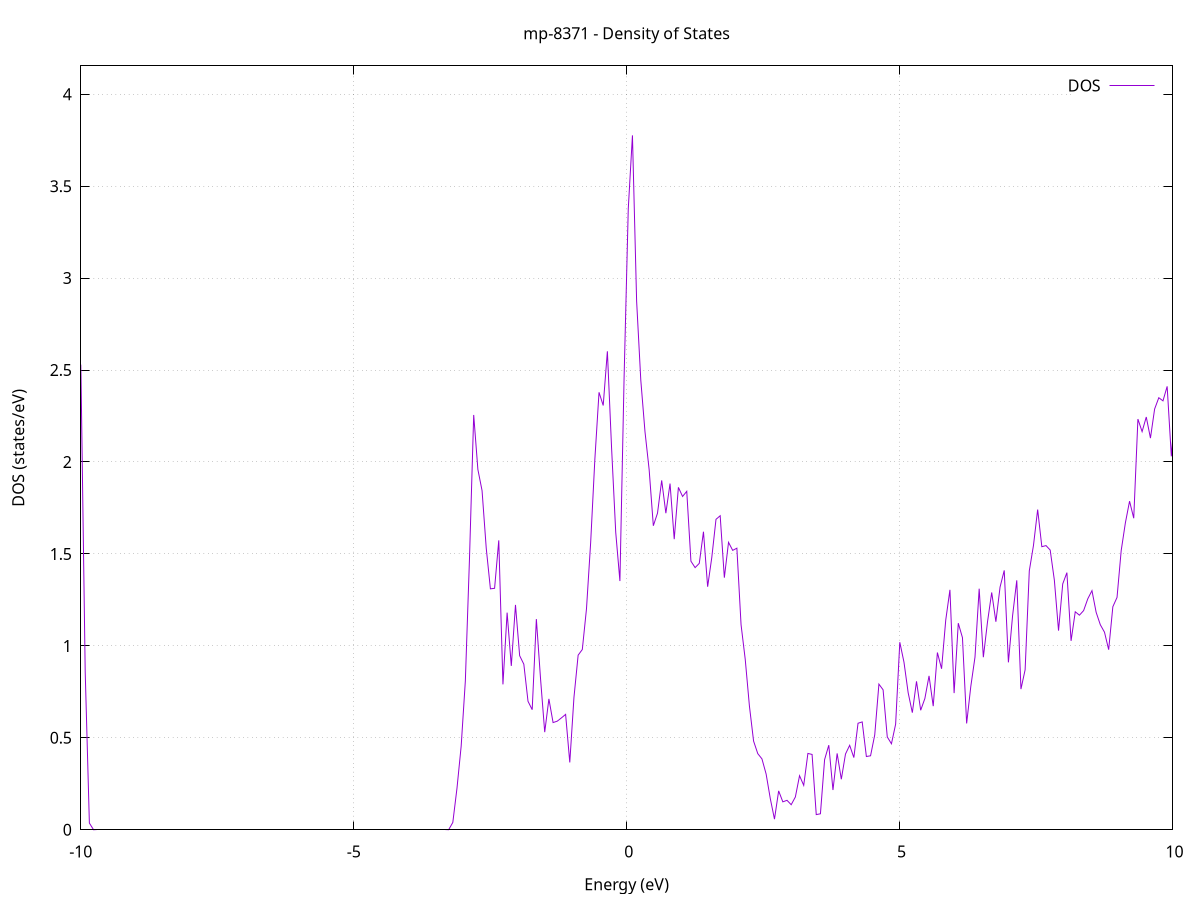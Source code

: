 set title 'mp-8371 - Density of States'
set xlabel 'Energy (eV)'
set ylabel 'DOS (states/eV)'
set grid
set xrange [-10:10]
set yrange [0:4.154]
set xzeroaxis lt -1
set terminal png size 800,600
set output 'mp-8371_dos_gnuplot.png'
plot '-' using 1:2 with lines title 'DOS'
-28.975300 0.000000
-28.898800 0.000000
-28.822200 0.000000
-28.745700 0.000000
-28.669200 0.000000
-28.592600 0.000000
-28.516100 0.000000
-28.439600 0.000000
-28.363100 0.000000
-28.286500 0.000000
-28.210000 0.000000
-28.133500 0.000000
-28.056900 0.000000
-27.980400 0.000000
-27.903900 0.000000
-27.827300 0.000000
-27.750800 0.000000
-27.674300 0.000000
-27.597700 0.000000
-27.521200 0.000000
-27.444700 0.000000
-27.368200 0.000000
-27.291600 0.000000
-27.215100 0.000000
-27.138600 0.000000
-27.062000 0.000000
-26.985500 0.000000
-26.909000 0.000000
-26.832400 0.000000
-26.755900 0.000000
-26.679400 0.000000
-26.602900 0.000000
-26.526300 0.000000
-26.449800 0.000000
-26.373300 0.000000
-26.296700 0.000000
-26.220200 0.000000
-26.143700 0.000000
-26.067100 0.000000
-25.990600 0.000000
-25.914100 0.000000
-25.837600 0.000000
-25.761000 0.000000
-25.684500 0.000000
-25.608000 0.000000
-25.531400 0.000000
-25.454900 0.000000
-25.378400 0.000000
-25.301800 0.000000
-25.225300 0.000000
-25.148800 0.000000
-25.072200 0.000000
-24.995700 0.000000
-24.919200 0.000000
-24.842700 0.000000
-24.766100 0.000000
-24.689600 0.000000
-24.613100 0.000000
-24.536500 0.000000
-24.460000 0.000000
-24.383500 0.000000
-24.306900 0.000000
-24.230400 0.000000
-24.153900 0.000000
-24.077400 0.000000
-24.000800 0.000000
-23.924300 0.000000
-23.847800 0.000000
-23.771200 0.000000
-23.694700 0.000000
-23.618200 0.000000
-23.541600 0.000000
-23.465100 0.000000
-23.388600 0.000000
-23.312000 0.000000
-23.235500 0.000000
-23.159000 0.000000
-23.082500 0.000000
-23.005900 0.000000
-22.929400 0.000000
-22.852900 0.000000
-22.776300 0.000000
-22.699800 0.000000
-22.623300 0.000000
-22.546700 0.000000
-22.470200 0.000000
-22.393700 0.000000
-22.317200 0.000000
-22.240600 0.000000
-22.164100 0.000000
-22.087600 0.026300
-22.011000 1.959200
-21.934500 10.076700
-21.858000 11.459600
-21.781400 11.065500
-21.704900 12.904100
-21.628400 5.689000
-21.551800 5.827600
-21.475300 14.237600
-21.398800 5.014600
-21.322300 0.139900
-21.245700 0.000200
-21.169200 0.000000
-21.092700 0.000000
-21.016100 0.000000
-20.939600 0.000000
-20.863100 0.000000
-20.786500 0.000000
-20.710000 0.000000
-20.633500 0.000000
-20.557000 0.000000
-20.480400 0.000000
-20.403900 0.000000
-20.327400 0.000000
-20.250800 0.000000
-20.174300 0.000000
-20.097800 0.000000
-20.021200 0.000000
-19.944700 0.000000
-19.868200 0.000000
-19.791700 0.000000
-19.715100 0.000000
-19.638600 0.000000
-19.562100 0.000000
-19.485500 0.000000
-19.409000 0.000000
-19.332500 0.000000
-19.255900 0.000000
-19.179400 0.000000
-19.102900 0.000000
-19.026300 0.000000
-18.949800 0.000000
-18.873300 0.000000
-18.796800 0.000000
-18.720200 0.000000
-18.643700 0.000000
-18.567200 0.000000
-18.490600 0.000000
-18.414100 0.000000
-18.337600 0.000000
-18.261000 0.000000
-18.184500 0.000000
-18.108000 0.000000
-18.031500 0.000000
-17.954900 0.000000
-17.878400 0.000000
-17.801900 0.000000
-17.725300 0.000000
-17.648800 0.000000
-17.572300 0.000000
-17.495700 0.000000
-17.419200 0.000000
-17.342700 0.000000
-17.266100 0.000000
-17.189600 0.000000
-17.113100 0.000000
-17.036600 0.000000
-16.960000 0.000000
-16.883500 0.000000
-16.807000 0.000000
-16.730400 0.000000
-16.653900 0.000000
-16.577400 0.000000
-16.500800 0.000000
-16.424300 0.000000
-16.347800 0.000000
-16.271300 0.000000
-16.194700 0.000000
-16.118200 0.000000
-16.041700 0.000000
-15.965100 0.000000
-15.888600 0.000000
-15.812100 0.000000
-15.735500 0.000000
-15.659000 0.000000
-15.582500 0.000000
-15.505900 0.000000
-15.429400 0.000000
-15.352900 0.000000
-15.276400 0.000000
-15.199800 0.000000
-15.123300 0.000000
-15.046800 0.000000
-14.970200 0.000000
-14.893700 0.000000
-14.817200 0.000000
-14.740600 0.000000
-14.664100 0.000000
-14.587600 0.000000
-14.511100 0.000000
-14.434500 0.000000
-14.358000 0.000000
-14.281500 0.000000
-14.204900 0.000000
-14.128400 0.000000
-14.051900 0.000000
-13.975300 0.000000
-13.898800 0.000000
-13.822300 0.000000
-13.745800 0.000000
-13.669200 0.000000
-13.592700 0.000000
-13.516200 0.000000
-13.439600 0.000000
-13.363100 0.000000
-13.286600 0.000000
-13.210000 0.000000
-13.133500 0.000000
-13.057000 0.000000
-12.980400 0.000000
-12.903900 0.000000
-12.827400 0.000000
-12.750900 0.000000
-12.674300 0.000000
-12.597800 0.000000
-12.521300 0.000000
-12.444700 0.000000
-12.368200 0.000000
-12.291700 0.000000
-12.215100 0.000000
-12.138600 0.000000
-12.062100 0.000000
-11.985600 0.000000
-11.909000 0.000000
-11.832500 0.000000
-11.756000 0.000000
-11.679400 0.000000
-11.602900 0.000000
-11.526400 0.000000
-11.449800 0.000000
-11.373300 0.000000
-11.296800 0.000000
-11.220200 0.000000
-11.143700 0.000100
-11.067200 0.012500
-10.990700 0.107700
-10.914100 0.194000
-10.837600 0.336000
-10.761100 0.367500
-10.684500 0.526700
-10.608000 0.709800
-10.531500 0.802600
-10.454900 1.306100
-10.378400 1.915200
-10.301900 3.620100
-10.225400 4.612500
-10.148800 4.659100
-10.072300 3.600000
-9.995800 2.467100
-9.919200 0.859800
-9.842700 0.036400
-9.766200 0.000100
-9.689600 0.000000
-9.613100 0.000000
-9.536600 0.000000
-9.460000 0.000000
-9.383500 0.000000
-9.307000 0.000000
-9.230500 0.000000
-9.153900 0.000000
-9.077400 0.000000
-9.000900 0.000000
-8.924300 0.000000
-8.847800 0.000000
-8.771300 0.000000
-8.694700 0.000000
-8.618200 0.000000
-8.541700 0.000000
-8.465200 0.000000
-8.388600 0.000000
-8.312100 0.000000
-8.235600 0.000000
-8.159000 0.000000
-8.082500 0.000000
-8.006000 0.000000
-7.929400 0.000000
-7.852900 0.000000
-7.776400 0.000000
-7.699900 0.000000
-7.623300 0.000000
-7.546800 0.000000
-7.470300 0.000000
-7.393700 0.000000
-7.317200 0.000000
-7.240700 0.000000
-7.164100 0.000000
-7.087600 0.000000
-7.011100 0.000000
-6.934500 0.000000
-6.858000 0.000000
-6.781500 0.000000
-6.705000 0.000000
-6.628400 0.000000
-6.551900 0.000000
-6.475400 0.000000
-6.398800 0.000000
-6.322300 0.000000
-6.245800 0.000000
-6.169200 0.000000
-6.092700 0.000000
-6.016200 0.000000
-5.939700 0.000000
-5.863100 0.000000
-5.786600 0.000000
-5.710100 0.000000
-5.633500 0.000000
-5.557000 0.000000
-5.480500 0.000000
-5.403900 0.000000
-5.327400 0.000000
-5.250900 0.000000
-5.174300 0.000000
-5.097800 0.000000
-5.021300 0.000000
-4.944800 0.000000
-4.868200 0.000000
-4.791700 0.000000
-4.715200 0.000000
-4.638600 0.000000
-4.562100 0.000000
-4.485600 0.000000
-4.409000 0.000000
-4.332500 0.000000
-4.256000 0.000000
-4.179500 0.000000
-4.102900 0.000000
-4.026400 0.000000
-3.949900 0.000000
-3.873300 0.000000
-3.796800 0.000000
-3.720300 0.000000
-3.643700 0.000000
-3.567200 0.000000
-3.490700 0.000000
-3.414200 0.000000
-3.337600 0.000000
-3.261100 0.000300
-3.184600 0.039800
-3.108000 0.226300
-3.031500 0.454500
-2.955000 0.809100
-2.878400 1.481200
-2.801900 2.255700
-2.725400 1.959200
-2.648800 1.844400
-2.572300 1.531300
-2.495800 1.310200
-2.419300 1.313100
-2.342700 1.573900
-2.266200 0.790700
-2.189700 1.180900
-2.113100 0.891100
-2.036600 1.222700
-1.960100 0.946700
-1.883500 0.900300
-1.807000 0.698800
-1.730500 0.653000
-1.654000 1.145700
-1.577400 0.821400
-1.500900 0.530800
-1.424400 0.711700
-1.347800 0.583000
-1.271300 0.590600
-1.194800 0.608500
-1.118200 0.627500
-1.041700 0.366100
-0.965200 0.719600
-0.888600 0.949500
-0.812100 0.980400
-0.735600 1.201900
-0.659100 1.562400
-0.582500 2.013500
-0.506000 2.378900
-0.429500 2.307200
-0.352900 2.602000
-0.276400 2.078800
-0.199900 1.617100
-0.123300 1.352500
-0.046800 2.459400
0.029700 3.376700
0.106200 3.776200
0.182800 2.874600
0.259300 2.444700
0.335800 2.165600
0.412400 1.957600
0.488900 1.653200
0.565400 1.721700
0.642000 1.900000
0.718500 1.721600
0.795000 1.882700
0.871600 1.580500
0.948100 1.862000
1.024600 1.812500
1.101100 1.840500
1.177700 1.460500
1.254200 1.425600
1.330700 1.448900
1.407300 1.620800
1.483800 1.321700
1.560300 1.481800
1.636900 1.688200
1.713400 1.707700
1.789900 1.371000
1.866400 1.563000
1.943000 1.519400
2.019500 1.531300
2.096000 1.115100
2.172600 0.926600
2.249100 0.673200
2.325600 0.482200
2.402200 0.414100
2.478700 0.385600
2.555200 0.303100
2.631700 0.169400
2.708300 0.057800
2.784800 0.211500
2.861300 0.151900
2.937900 0.160200
3.014400 0.136300
3.090900 0.178300
3.167500 0.294000
3.244000 0.241500
3.320500 0.415100
3.397100 0.409700
3.473600 0.082500
3.550100 0.087000
3.626600 0.381700
3.703200 0.460100
3.779700 0.216100
3.856200 0.415300
3.932800 0.274700
4.009300 0.411900
4.085800 0.459200
4.162400 0.392600
4.238900 0.579300
4.315400 0.586500
4.391900 0.398400
4.468500 0.402400
4.545000 0.515700
4.621500 0.792000
4.698100 0.761100
4.774600 0.505000
4.851100 0.467600
4.927700 0.574000
5.004200 1.019900
5.080700 0.911200
5.157300 0.745300
5.233800 0.636900
5.310300 0.807200
5.386800 0.649900
5.463400 0.713700
5.539900 0.837000
5.616400 0.672200
5.693000 0.963800
5.769500 0.875600
5.846000 1.140700
5.922600 1.304800
5.999100 0.743300
6.075600 1.123400
6.152100 1.044800
6.228700 0.578200
6.305200 0.780300
6.381700 0.938900
6.458300 1.311000
6.534800 0.938300
6.611300 1.131000
6.687900 1.290400
6.764400 1.131300
6.840900 1.319800
6.917500 1.410500
6.994000 0.910300
7.070500 1.164400
7.147000 1.356400
7.223600 0.764900
7.300100 0.870000
7.376600 1.408000
7.453200 1.546500
7.529700 1.741300
7.606200 1.539400
7.682800 1.545300
7.759300 1.521200
7.835800 1.357300
7.912300 1.083100
7.988900 1.336900
8.065400 1.398300
8.141900 1.027300
8.218500 1.185300
8.295000 1.167000
8.371500 1.191800
8.448100 1.256100
8.524600 1.300400
8.601100 1.182600
8.677600 1.115000
8.754200 1.074400
8.830700 0.979400
8.907200 1.212900
8.983800 1.263500
9.060300 1.518500
9.136800 1.668900
9.213400 1.786900
9.289900 1.694200
9.366400 2.233300
9.443000 2.165100
9.519500 2.244600
9.596000 2.129900
9.672500 2.288200
9.749100 2.349500
9.825600 2.332400
9.902100 2.411200
9.978700 2.030900
10.055200 2.326500
10.131700 2.814100
10.208300 2.233200
10.284800 2.743600
10.361300 2.609900
10.437800 2.004300
10.514400 2.731600
10.590900 2.170900
10.667400 1.717200
10.744000 1.726400
10.820500 1.986100
10.897000 2.393500
10.973600 2.446600
11.050100 2.122700
11.126600 2.424500
11.203200 1.826100
11.279700 1.835400
11.356200 2.044900
11.432700 1.843800
11.509300 1.709200
11.585800 1.601600
11.662300 1.759500
11.738900 1.544400
11.815400 2.348000
11.891900 1.983400
11.968500 1.398000
12.045000 1.393000
12.121500 1.857900
12.198000 2.000900
12.274600 2.507100
12.351100 2.038800
12.427600 2.322900
12.504200 2.031900
12.580700 1.903800
12.657200 1.633400
12.733800 1.887900
12.810300 1.682300
12.886800 1.883900
12.963400 1.816400
13.039900 2.198800
13.116400 2.100700
13.192900 1.941800
13.269500 1.798700
13.346000 1.837400
13.422500 1.455700
13.499100 1.046400
13.575600 1.941300
13.652100 2.069100
13.728700 2.260600
13.805200 1.701400
13.881700 1.118200
13.958200 1.015800
14.034800 1.477200
14.111300 1.613400
14.187800 1.794200
14.264400 1.796500
14.340900 0.913200
14.417400 0.803700
14.494000 0.987600
14.570500 1.205900
14.647000 1.409500
14.723500 1.204900
14.800100 0.910900
14.876600 1.206200
14.953100 1.432700
15.029700 1.124700
15.106200 1.207100
15.182700 1.019500
15.259300 1.342400
15.335800 0.656300
15.412300 0.682400
15.488900 0.760900
15.565400 0.495300
15.641900 0.698700
15.718400 0.972500
15.795000 0.639700
15.871500 0.619500
15.948000 0.443300
16.024600 0.645700
16.101100 0.637100
16.177600 0.380600
16.254200 0.342300
16.330700 0.744100
16.407200 0.683400
16.483700 0.534900
16.560300 0.740200
16.636800 0.975200
16.713300 1.212300
16.789900 1.025800
16.866400 0.932100
16.942900 1.576900
17.019500 1.356500
17.096000 1.148500
17.172500 1.143400
17.249100 1.042100
17.325600 1.224100
17.402100 1.032700
17.478600 1.125900
17.555200 1.524100
17.631700 1.045100
17.708200 1.024500
17.784800 1.131800
17.861300 1.119600
17.937800 0.856000
18.014400 1.340800
18.090900 1.059100
18.167400 0.849600
18.243900 0.644600
18.320500 0.781000
18.397000 1.179100
18.473500 1.653600
18.550100 1.109200
18.626600 1.491300
18.703100 1.152800
18.779700 1.262000
18.856200 1.145600
18.932700 1.325100
19.009300 1.416100
19.085800 1.445400
19.162300 1.542600
19.238800 1.435600
19.315400 1.712500
19.391900 1.581100
19.468400 1.321600
19.545000 1.587700
19.621500 1.348100
19.698000 1.382600
19.774600 1.358700
19.851100 1.202100
19.927600 1.140700
20.004100 1.580200
20.080700 1.532100
20.157200 1.767200
20.233700 1.574700
20.310300 0.876900
20.386800 0.291400
20.463300 0.899900
20.539900 1.618100
20.616400 1.390200
20.692900 1.258400
20.769400 1.203300
20.846000 1.338900
20.922500 1.799800
20.999000 1.505500
21.075600 1.412200
21.152100 1.504700
21.228600 1.202500
21.305200 1.844500
21.381700 1.791900
21.458200 1.738600
21.534800 1.821300
21.611300 1.790300
21.687800 1.200300
21.764300 0.837400
21.840900 0.556900
21.917400 0.628700
21.993900 0.773800
22.070500 1.466400
22.147000 1.180400
22.223500 0.834600
22.300100 0.538400
22.376600 0.569100
22.453100 0.848500
22.529600 1.015200
22.606200 1.082300
22.682700 0.947000
22.759200 0.951000
22.835800 0.745200
22.912300 1.143800
22.988800 1.047000
23.065400 0.715300
23.141900 1.049600
23.218400 0.992400
23.295000 0.551700
23.371500 0.563700
23.448000 1.262000
23.524500 1.379700
23.601100 1.388100
23.677600 1.772500
23.754100 2.120600
23.830700 2.041500
23.907200 1.660400
23.983700 1.475300
24.060300 1.687300
24.136800 1.916500
24.213300 2.065000
24.289800 1.711400
24.366400 1.768200
24.442900 1.805100
24.519400 2.620700
24.596000 2.593900
24.672500 1.872100
24.749000 1.866600
24.825600 1.782100
24.902100 1.485800
24.978600 1.588900
25.055100 1.458100
25.131700 1.071100
25.208200 0.869700
25.284700 1.210900
25.361300 1.276100
25.437800 1.193000
25.514300 1.193000
25.590900 0.830600
25.667400 0.749700
25.743900 0.867600
25.820500 1.627100
25.897000 1.544900
25.973500 1.447400
26.050000 2.059600
26.126600 1.767500
26.203100 1.653700
26.279600 1.705500
26.356200 1.408500
26.432700 1.367800
26.509200 1.344600
26.585800 1.579600
26.662300 1.327000
26.738800 1.691700
26.815300 1.477900
26.891900 1.206900
26.968400 1.093500
27.044900 1.541200
27.121500 2.003400
27.198000 1.909500
27.274500 1.610300
27.351100 1.505000
27.427600 1.465800
27.504100 1.693000
27.580700 1.563900
27.657200 1.614700
27.733700 1.846300
27.810200 1.370200
27.886800 1.741000
27.963300 2.174700
28.039800 2.320400
28.116400 1.563500
28.192900 1.348400
28.269400 1.834300
28.346000 1.891800
28.422500 1.912200
28.499000 2.275200
28.575500 1.521400
28.652100 2.177800
28.728600 2.059200
28.805100 2.597300
28.881700 1.970900
28.958200 1.450000
29.034700 2.146900
29.111300 1.951000
29.187800 1.708600
29.264300 2.284400
29.340900 2.584300
29.417400 1.960600
29.493900 2.007900
29.570400 1.871000
29.647000 1.664100
29.723500 1.348600
29.800000 1.206200
29.876600 1.597700
29.953100 1.231300
30.029600 1.674400
30.106200 1.439500
30.182700 1.449600
30.259200 1.327300
30.335700 1.159600
30.412300 1.052000
30.488800 1.264000
30.565300 1.238700
30.641900 1.673100
30.718400 1.296600
30.794900 1.444900
30.871500 1.538600
30.948000 0.792900
31.024500 0.952300
31.101000 1.390600
31.177600 1.837900
31.254100 2.503600
31.330600 1.556000
31.407200 1.302900
31.483700 1.415000
31.560200 1.415300
31.636800 1.653500
31.713300 1.060600
31.789800 0.867900
31.866400 1.071000
31.942900 1.262800
32.019400 1.020000
32.095900 0.876400
32.172500 0.953800
32.249000 1.352700
32.325500 1.504600
32.402100 1.275500
32.478600 1.189500
32.555100 1.320000
32.631700 1.631000
32.708200 1.764400
32.784700 1.862400
32.861200 1.607500
32.937800 1.402800
33.014300 1.358900
33.090800 1.383500
33.167400 1.473000
33.243900 1.752300
33.320400 1.789800
33.397000 1.363900
33.473500 1.477200
33.550000 1.613600
33.626600 1.835800
33.703100 1.913400
33.779600 1.570100
33.856100 1.445700
33.932700 1.514800
34.009200 1.531500
34.085700 1.800400
34.162300 1.952200
34.238800 1.844900
34.315300 2.054200
34.391900 1.846500
34.468400 2.044900
34.544900 2.344000
34.621400 2.295200
34.698000 1.536500
34.774500 1.832300
34.851000 1.801000
34.927600 1.183500
35.004100 1.497300
35.080600 1.763800
35.157200 1.651800
35.233700 1.891300
35.310200 2.499000
35.386800 2.493800
35.463300 2.210400
35.539800 2.183900
35.616300 2.283200
35.692900 2.256400
35.769400 1.464400
35.845900 1.251600
35.922500 1.367200
35.999000 1.976600
36.075500 1.905200
36.152100 1.408600
36.228600 1.632600
36.305100 1.548200
36.381600 1.435000
36.458200 1.701400
36.534700 1.577500
36.611200 1.905400
36.687800 2.221600
36.764300 1.913500
36.840800 1.970400
36.917400 2.348400
36.993900 1.921200
37.070400 2.344900
37.146900 2.319200
37.223500 2.210900
37.300000 2.549500
37.376500 1.931900
37.453100 2.514200
37.529600 2.760700
37.606100 1.799400
37.682700 1.544900
37.759200 1.892400
37.835700 2.062200
37.912300 1.803400
37.988800 1.585000
38.065300 1.389700
38.141800 1.238100
38.218400 1.478600
38.294900 1.614400
38.371400 1.821000
38.448000 1.944500
38.524500 1.452800
38.601000 1.193900
38.677600 1.709600
38.754100 1.813000
38.830600 1.415800
38.907100 1.585800
38.983700 1.771900
39.060200 2.004100
39.136700 1.786800
39.213300 1.837400
39.289800 1.742000
39.366300 1.886900
39.442900 1.856700
39.519400 2.459800
39.595900 2.452700
39.672500 2.369000
39.749000 2.205700
39.825500 1.829700
39.902000 1.738700
39.978600 1.695200
40.055100 1.903100
40.131600 1.755600
40.208200 1.649500
40.284700 1.451300
40.361200 1.891700
40.437800 1.836000
40.514300 1.872500
40.590800 2.091900
40.667300 2.314300
40.743900 2.278100
40.820400 1.694400
40.896900 2.067100
40.973500 1.895700
41.050000 2.360900
41.126500 2.320100
41.203100 2.221600
41.279600 1.979800
41.356100 1.860700
41.432700 1.824400
41.509200 2.199600
41.585700 2.654300
41.662200 2.276300
41.738800 1.795800
41.815300 1.824800
41.891800 1.979000
41.968400 1.814400
42.044900 1.735100
42.121400 2.130200
42.198000 2.141300
42.274500 2.098700
42.351000 2.489700
42.427500 2.610400
42.504100 2.273000
42.580600 1.894200
42.657100 1.828900
42.733700 2.127900
42.810200 2.437300
42.886700 2.101800
42.963300 2.489900
43.039800 2.579100
43.116300 2.026600
43.192800 1.723700
43.269400 2.163300
43.345900 2.217800
43.422400 1.793700
43.499000 1.493400
43.575500 1.593100
43.652000 2.224100
43.728600 2.193700
43.805100 1.341000
43.881600 1.977800
43.958200 1.839700
44.034700 1.378900
44.111200 1.705900
44.187700 2.277900
44.264300 1.547100
44.340800 1.699600
44.417300 1.837700
44.493900 1.665800
44.570400 1.924500
44.646900 2.062500
44.723500 1.814600
44.800000 1.684600
44.876500 1.641500
44.953000 2.061200
45.029600 2.208900
45.106100 2.756800
45.182600 2.016400
45.259200 2.006700
45.335700 2.013800
45.412200 1.573500
45.488800 1.578900
45.565300 1.543900
45.641800 1.549900
45.718400 1.252000
45.794900 1.399500
45.871400 1.376100
45.947900 1.623100
46.024500 1.858000
46.101000 2.005200
46.177500 1.550600
46.254100 1.636000
46.330600 1.774500
46.407100 1.747900
46.483700 1.394600
46.560200 1.478100
46.636700 1.433700
46.713200 1.709700
46.789800 2.124300
46.866300 1.929000
46.942800 2.081300
47.019400 1.941500
47.095900 1.674600
47.172400 2.097900
47.249000 2.144000
47.325500 1.780300
47.402000 1.912000
47.478500 1.925200
47.555100 1.797300
47.631600 1.574700
47.708100 1.698500
47.784700 1.934800
47.861200 1.968300
47.937700 2.335400
48.014300 2.127500
48.090800 2.110100
48.167300 1.888700
48.243900 1.657000
48.320400 2.142300
48.396900 3.098400
48.473400 3.161600
48.550000 2.940400
48.626500 3.171200
48.703000 2.223900
48.779600 2.520400
48.856100 2.575800
48.932600 1.864100
49.009200 2.027700
49.085700 3.021300
49.162200 3.025600
49.238700 2.270500
49.315300 2.588400
49.391800 2.706300
49.468300 2.685200
49.544900 3.667600
49.621400 3.164200
49.697900 2.999900
49.774500 2.878200
49.851000 2.325600
49.927500 2.004800
50.004100 2.081600
50.080600 1.322000
50.157100 1.782000
50.233600 2.005700
50.310200 1.874000
50.386700 2.093500
50.463200 1.855800
50.539800 2.413600
50.616300 2.360700
50.692800 2.070100
50.769400 2.039800
50.845900 2.104800
50.922400 2.075900
50.998900 1.886300
51.075500 1.917100
51.152000 2.316600
51.228500 2.360200
51.305100 2.148900
51.381600 1.911100
51.458100 1.910000
51.534700 2.373700
51.611200 2.823300
51.687700 2.771400
51.764300 2.479300
51.840800 2.270000
51.917300 2.616700
51.993800 2.168800
52.070400 2.077200
52.146900 2.369600
52.223400 2.047300
52.300000 1.926600
52.376500 2.108300
52.453000 2.047500
52.529600 2.107600
52.606100 2.074700
52.682600 2.594800
52.759100 2.387700
52.835700 1.917200
52.912200 1.864900
52.988700 1.670000
53.065300 1.723800
53.141800 1.980200
53.218300 2.188400
53.294900 2.375300
53.371400 2.509200
53.447900 1.862300
53.524400 1.905300
53.601000 2.046300
53.677500 2.250000
53.754000 2.119400
53.830600 2.098000
53.907100 2.513800
53.983600 2.579000
54.060200 2.011900
54.136700 2.046000
54.213200 2.551100
54.289800 2.343600
54.366300 1.682500
54.442800 1.457800
54.519300 2.032300
54.595900 1.947700
54.672400 1.913400
54.748900 2.414600
54.825500 2.484600
54.902000 2.923800
54.978500 2.426100
55.055100 1.977700
55.131600 1.351300
55.208100 1.205000
55.284600 1.563500
55.361200 1.822500
55.437700 2.146900
55.514200 1.963800
55.590800 1.602900
55.667300 1.975100
55.743800 2.062600
55.820400 1.522000
55.896900 1.496500
55.973400 1.756000
56.050000 1.422300
56.126500 1.553200
56.203000 2.328200
56.279500 1.688100
56.356100 2.255000
56.432600 2.100700
56.509100 2.294000
56.585700 2.541500
56.662200 2.092800
56.738700 2.403700
56.815300 2.249400
56.891800 1.927700
56.968300 1.595800
57.044800 1.724600
57.121400 1.882400
57.197900 2.135600
57.274400 2.325900
57.351000 2.599100
57.427500 1.940300
57.504000 1.518800
57.580600 2.272700
57.657100 1.880900
57.733600 1.381100
57.810200 1.901500
57.886700 2.118500
57.963200 2.149500
58.039700 2.457500
58.116300 2.885400
58.192800 2.294800
58.269300 1.885400
58.345900 2.236400
58.422400 2.091000
58.498900 2.423500
58.575500 2.313300
58.652000 2.165400
58.728500 2.291800
58.805000 1.992800
58.881600 2.136500
58.958100 2.327900
59.034600 2.480200
59.111200 2.895300
59.187700 2.860600
59.264200 2.572100
59.340800 1.827500
59.417300 1.886300
59.493800 1.881900
59.570300 2.102000
59.646900 2.647900
59.723400 2.166400
59.799900 1.435700
59.876500 1.662500
59.953000 2.755900
60.029500 2.731200
60.106100 2.800200
60.182600 2.721000
60.259100 1.884800
60.335700 1.978800
60.412200 2.124700
60.488700 2.379400
60.565200 1.889300
60.641800 1.886400
60.718300 2.541400
60.794800 2.694900
60.871400 2.646200
60.947900 2.510900
61.024400 1.849800
61.101000 1.984600
61.177500 2.206800
61.254000 2.449200
61.330500 2.124600
61.407100 2.255200
61.483600 2.547300
61.560100 2.585000
61.636700 2.147500
61.713200 1.948100
61.789700 2.108500
61.866300 2.153900
61.942800 2.325200
62.019300 2.573400
62.095900 2.010500
62.172400 2.236100
62.248900 2.318000
62.325400 2.526200
62.402000 2.512300
62.478500 2.295300
62.555000 1.952800
62.631600 2.138600
62.708100 2.286800
62.784600 2.419500
62.861200 2.451000
62.937700 2.157400
63.014200 1.897100
63.090700 1.652300
63.167300 2.580600
63.243800 2.517300
63.320300 1.751100
63.396900 1.937300
63.473400 2.207100
63.549900 1.998300
63.626500 1.995300
63.703000 2.732600
63.779500 2.909400
63.856100 2.863500
63.932600 2.129500
64.009100 1.854400
64.085600 1.999000
64.162200 2.283000
64.238700 2.652300
64.315200 2.312500
64.391800 2.831600
64.468300 2.162100
64.544800 2.449700
64.621400 2.476900
64.697900 1.854200
64.774400 2.329100
64.850900 2.986400
64.927500 2.942100
65.004000 2.970200
65.080500 3.020700
65.157100 2.326700
65.233600 1.912300
65.310100 1.694200
65.386700 2.145700
65.463200 2.338900
65.539700 2.468200
65.616200 2.394000
65.692800 2.318800
65.769300 2.095700
65.845800 2.049100
65.922400 2.591600
65.998900 2.243900
66.075400 2.418100
66.152000 3.242000
66.228500 3.006000
66.305000 2.560900
66.381600 2.227600
66.458100 2.178300
66.534600 2.494400
66.611100 2.566100
66.687700 1.666200
66.764200 2.138400
66.840700 2.299200
66.917300 2.043300
66.993800 1.830200
67.070300 2.522900
67.146900 2.999100
67.223400 2.188700
67.299900 2.451500
67.376400 2.406700
67.453000 2.148000
67.529500 2.233700
67.606000 2.344700
67.682600 2.902600
67.759100 2.689200
67.835600 2.407400
67.912200 2.547200
67.988700 2.655300
68.065200 2.065000
68.141800 2.237100
68.218300 2.420700
68.294800 2.523900
68.371300 2.532500
68.447900 1.694100
68.524400 2.084600
68.600900 2.073700
68.677500 2.384300
68.754000 2.545900
68.830500 2.442600
68.907100 2.031100
68.983600 2.033200
69.060100 2.267000
69.136600 3.077300
69.213200 3.027200
69.289700 2.018400
69.366200 2.165700
69.442800 2.836400
69.519300 2.634600
69.595800 2.828400
69.672400 2.832000
69.748900 2.430400
69.825400 2.189500
69.901900 2.049500
69.978500 2.616500
70.055000 2.434000
70.131500 2.684800
70.208100 2.234800
70.284600 2.293900
70.361100 2.526400
70.437700 2.168200
70.514200 2.266000
70.590700 2.459600
70.667300 2.141900
70.743800 2.494000
70.820300 2.915000
70.896800 2.626400
70.973400 2.131700
71.049900 2.333800
71.126400 1.624900
71.203000 2.387900
71.279500 2.844500
71.356000 2.403600
71.432600 2.496900
71.509100 1.992700
71.585600 1.564900
71.662100 1.963500
71.738700 2.839200
71.815200 2.896600
71.891700 2.510400
71.968300 3.026900
72.044800 2.840800
72.121300 2.683400
72.197900 2.621600
72.274400 3.197300
72.350900 3.073000
72.427500 3.591200
72.504000 3.230000
72.580500 3.085200
72.657000 2.926900
72.733600 2.854300
72.810100 2.346700
72.886600 2.471500
72.963200 2.249300
73.039700 2.473600
73.116200 2.609300
73.192800 2.930800
73.269300 2.983900
73.345800 2.260300
73.422300 2.560300
73.498900 2.892800
73.575400 2.873800
73.651900 2.588200
73.728500 2.193700
73.805000 2.446800
73.881500 3.001400
73.958100 3.296900
74.034600 2.386900
74.111100 2.099000
74.187700 2.164400
74.264200 2.610700
74.340700 2.604500
74.417200 2.257400
74.493800 2.296600
74.570300 2.061200
74.646800 2.521900
74.723400 3.008800
74.799900 2.223700
74.876400 1.899200
74.953000 2.453600
75.029500 2.383500
75.106000 2.980000
75.182500 3.035700
75.259100 2.454300
75.335600 2.260800
75.412100 2.448300
75.488700 1.766400
75.565200 2.027100
75.641700 1.834000
75.718300 2.181100
75.794800 2.471700
75.871300 2.707200
75.947800 2.542600
76.024400 2.695500
76.100900 2.814800
76.177400 2.601400
76.254000 3.250900
76.330500 2.999500
76.407000 2.400500
76.483600 2.570200
76.560100 3.153800
76.636600 2.445100
76.713200 2.307900
76.789700 2.265900
76.866200 2.592300
76.942700 3.074600
77.019300 2.802900
77.095800 2.688500
77.172300 2.331300
77.248900 2.637000
77.325400 2.650900
77.401900 2.947500
77.478500 3.495700
77.555000 2.957900
77.631500 2.397400
77.708000 2.801600
77.784600 3.864200
77.861100 3.630700
77.937600 2.715600
78.014200 2.330400
78.090700 2.428900
78.167200 2.497300
78.243800 2.514700
78.320300 2.978900
78.396800 2.863100
78.473400 3.295600
78.549900 3.004300
78.626400 2.116600
78.702900 2.223200
78.779500 3.244900
78.856000 3.270100
78.932500 2.691400
79.009100 2.679000
79.085600 2.183400
79.162100 2.418000
79.238700 2.902200
79.315200 2.783000
79.391700 2.372800
79.468200 2.197300
79.544800 2.267300
79.621300 3.024400
79.697800 3.181000
79.774400 3.592600
79.850900 2.512000
79.927400 2.710800
80.004000 1.665600
80.080500 1.961200
80.157000 2.534900
80.233600 2.464100
80.310100 2.042100
80.386600 2.009000
80.463100 1.764000
80.539700 1.730100
80.616200 2.064100
80.692700 2.232400
80.769300 2.498300
80.845800 2.997500
80.922300 2.934700
80.998900 2.932500
81.075400 2.130800
81.151900 2.125500
81.228400 2.096300
81.305000 2.031300
81.381500 2.374700
81.458000 2.502200
81.534600 2.981000
81.611100 3.306700
81.687600 2.636000
81.764200 3.178800
81.840700 3.146400
81.917200 2.624000
81.993700 2.681100
82.070300 2.854400
82.146800 2.923900
82.223300 2.326100
82.299900 2.099000
82.376400 2.074700
82.452900 2.654500
82.529500 2.511400
82.606000 2.956200
82.682500 2.354200
82.759100 1.831000
82.835600 2.699300
82.912100 3.044000
82.988600 2.815400
83.065200 2.355800
83.141700 1.563900
83.218200 1.912600
83.294800 2.235300
83.371300 2.086200
83.447800 2.123900
83.524400 2.553900
83.600900 2.824300
83.677400 3.331800
83.753900 2.748000
83.830500 2.904200
83.907000 3.284600
83.983500 2.753500
84.060100 2.393000
84.136600 2.712200
84.213100 2.626200
84.289700 2.934700
84.366200 2.603800
84.442700 2.632300
84.519300 2.565500
84.595800 2.164500
84.672300 2.258700
84.748800 2.573300
84.825400 2.704600
84.901900 2.489000
84.978400 2.666000
85.055000 2.769500
85.131500 3.146700
85.208000 2.849700
85.284600 2.340900
85.361100 2.910000
85.437600 2.796400
85.514100 3.029000
85.590700 3.199300
85.667200 2.858600
85.743700 2.758000
85.820300 2.872900
85.896800 2.207800
85.973300 2.456900
86.049900 2.896900
86.126400 2.301300
86.202900 2.816000
86.279500 2.570200
86.356000 2.449800
86.432500 2.714600
86.509000 2.629800
86.585600 2.760800
86.662100 2.295400
86.738600 3.214900
86.815200 3.275800
86.891700 2.468400
86.968200 2.791800
87.044800 2.346200
87.121300 2.056400
87.197800 2.528000
87.274300 3.346800
87.350900 2.875400
87.427400 2.524100
87.503900 2.461700
87.580500 2.497300
87.657000 2.026000
87.733500 2.710900
87.810100 3.327200
87.886600 3.118400
87.963100 2.467000
88.039600 3.073200
88.116200 2.994900
88.192700 2.864100
88.269200 2.808000
88.345800 2.707400
88.422300 3.318600
88.498800 2.545200
88.575400 2.282300
88.651900 2.765200
88.728400 2.239900
88.805000 2.541200
88.881500 2.604600
88.958000 2.778000
89.034500 2.573800
89.111100 2.226800
89.187600 1.980300
89.264100 2.312100
89.340700 2.514200
89.417200 2.166800
89.493700 2.414900
89.570300 2.547800
89.646800 3.379000
89.723300 2.821500
89.799800 2.805800
89.876400 2.579800
89.952900 2.951200
90.029400 3.086800
90.106000 2.435700
90.182500 2.349700
90.259000 2.571700
90.335600 2.395900
90.412100 2.407500
90.488600 2.430600
90.565200 2.434500
90.641700 3.077600
90.718200 3.063900
90.794700 2.712200
90.871300 2.411900
90.947800 2.137500
91.024300 2.240600
91.100900 2.883200
91.177400 2.668800
91.253900 2.731000
91.330500 2.932700
91.407000 2.928200
91.483500 2.871900
91.560000 2.246900
91.636600 2.427100
91.713100 2.524900
91.789600 2.816300
91.866200 2.589900
91.942700 3.021400
92.019200 2.452100
92.095800 2.647800
92.172300 2.875700
92.248800 2.354200
92.325300 2.493200
92.401900 2.834900
92.478400 3.412200
92.554900 2.732400
92.631500 2.334700
92.708000 2.738800
92.784500 2.975500
92.861100 2.670900
92.937600 2.572400
93.014100 2.148900
93.090700 2.338000
93.167200 2.218200
93.243700 2.948500
93.320200 2.970900
93.396800 2.531500
93.473300 3.172900
93.549800 2.545000
93.626400 2.474600
93.702900 2.700500
93.779400 2.837000
93.856000 2.631800
93.932500 2.196300
94.009000 2.172800
94.085500 2.695800
94.162100 2.486000
94.238600 2.077100
94.315100 2.831200
94.391700 2.764200
94.468200 2.767600
94.544700 2.640500
94.621300 2.675800
94.697800 2.769100
94.774300 3.045800
94.850900 2.667800
94.927400 3.355800
95.003900 3.074300
95.080400 2.592600
95.157000 1.899900
95.233500 2.753600
95.310000 3.072400
95.386600 2.603100
95.463100 2.156900
95.539600 2.136800
95.616200 2.548300
95.692700 2.542000
95.769200 2.888900
95.845700 2.848600
95.922300 2.447000
95.998800 2.710300
96.075300 1.996300
96.151900 2.506400
96.228400 3.353400
96.304900 2.963200
96.381500 2.728200
96.458000 2.416900
96.534500 2.347800
96.611100 3.132200
96.687600 2.824200
96.764100 2.719800
96.840600 2.543900
96.917200 2.257300
96.993700 2.239000
97.070200 2.287500
97.146800 2.717300
97.223300 2.604900
97.299800 3.000700
97.376400 3.288500
97.452900 2.939400
97.529400 3.023500
97.605900 2.964400
97.682500 3.329900
97.759000 2.493800
97.835500 2.664000
97.912100 2.677900
97.988600 2.896400
98.065100 3.005100
98.141700 2.430100
98.218200 2.590000
98.294700 2.276700
98.371200 2.482100
98.447800 2.852000
98.524300 2.632000
98.600800 2.474900
98.677400 2.828000
98.753900 3.282300
98.830400 2.814500
98.907000 2.693800
98.983500 2.563500
99.060000 2.507400
99.136600 2.724200
99.213100 2.532900
99.289600 2.062500
99.366100 2.068900
99.442700 2.841300
99.519200 3.737100
99.595700 2.928500
99.672300 2.674400
99.748800 2.194600
99.825300 2.073100
99.901900 2.533600
99.978400 2.917200
100.054900 2.886100
100.131400 3.122600
100.208000 2.902000
100.284500 3.202200
100.361000 2.917600
100.437600 2.113600
100.514100 2.336300
100.590600 2.263700
100.667200 2.052400
100.743700 2.459900
100.820200 2.731500
100.896800 2.948300
100.973300 3.415100
101.049800 2.844300
101.126300 2.193300
101.202900 2.543800
101.279400 2.634000
101.355900 3.108400
101.432500 3.305000
101.509000 3.840900
101.585500 3.103100
101.662100 3.131200
101.738600 2.580100
101.815100 2.283200
101.891600 2.585600
101.968200 2.716800
102.044700 3.517600
102.121200 2.802400
102.197800 2.691000
102.274300 2.752700
102.350800 2.509800
102.427400 3.123700
102.503900 2.925000
102.580400 3.042600
102.657000 2.528700
102.733500 3.040300
102.810000 2.104000
102.886500 1.883900
102.963100 2.346800
103.039600 2.449200
103.116100 3.134800
103.192700 2.397300
103.269200 3.033100
103.345700 3.100500
103.422300 2.704700
103.498800 2.704400
103.575300 2.200100
103.651800 2.789000
103.728400 3.478700
103.804900 3.728700
103.881400 3.198400
103.958000 2.868200
104.034500 2.896700
104.111000 2.494700
104.187600 2.796800
104.264100 2.993400
104.340600 2.685100
104.417100 2.614300
104.493700 3.032500
104.570200 2.890200
104.646700 3.189000
104.723300 3.134100
104.799800 2.807100
104.876300 2.673800
104.952900 2.913300
105.029400 3.279400
105.105900 3.346800
105.182500 2.868200
105.259000 2.840700
105.335500 2.733500
105.412000 2.563000
105.488600 2.922600
105.565100 2.588400
105.641600 2.628800
105.718200 2.736900
105.794700 2.511000
105.871200 2.749000
105.947800 2.834900
106.024300 3.437200
106.100800 2.821200
106.177300 3.224400
106.253900 3.626500
106.330400 3.160500
106.406900 2.937200
106.483500 2.236400
106.560000 2.555700
106.636500 2.142700
106.713100 2.179800
106.789600 2.871300
106.866100 3.407300
106.942700 3.018000
107.019200 3.251100
107.095700 3.207000
107.172200 2.728600
107.248800 2.506200
107.325300 2.413600
107.401800 2.495400
107.478400 2.989400
107.554900 3.264100
107.631400 3.727000
107.708000 3.541500
107.784500 3.244900
107.861000 2.984700
107.937500 3.125300
108.014100 2.788700
108.090600 3.150100
108.167100 2.696400
108.243700 3.034300
108.320200 2.302000
108.396700 2.883400
108.473300 3.112100
108.549800 3.022400
108.626300 3.451100
108.702900 3.421700
108.779400 3.525300
108.855900 3.272600
108.932400 2.836100
109.009000 2.328600
109.085500 2.321600
109.162000 2.962300
109.238600 3.019700
109.315100 2.279500
109.391600 2.881500
109.468200 3.138500
109.544700 2.831800
109.621200 3.164900
109.697700 3.201800
109.774300 3.660100
109.850800 3.305700
109.927300 2.657200
110.003900 2.986900
110.080400 2.742400
110.156900 2.803800
110.233500 2.537100
110.310000 2.670600
110.386500 2.748500
110.463000 2.779000
110.539600 2.815600
110.616100 3.216500
110.692600 3.397900
110.769200 3.162800
110.845700 2.543700
110.922200 3.003400
110.998800 2.456100
111.075300 2.699000
111.151800 2.806100
111.228400 2.819700
111.304900 2.884200
111.381400 2.992500
111.457900 3.019200
111.534500 2.985500
111.611000 3.207800
111.687500 2.833600
111.764100 3.081200
111.840600 2.729800
111.917100 2.688700
111.993700 3.062100
112.070200 3.044400
112.146700 2.756000
112.223200 2.887700
112.299800 2.848500
112.376300 2.911000
112.452800 2.661600
112.529400 3.042700
112.605900 2.625400
112.682400 2.671400
112.759000 1.914000
112.835500 1.990800
112.912000 2.609200
112.988600 2.278100
113.065100 2.724000
113.141600 2.840600
113.218100 3.195400
113.294700 2.786800
113.371200 2.154600
113.447700 1.788300
113.524300 2.381600
113.600800 3.081400
113.677300 2.782200
113.753900 2.835900
113.830400 2.050900
113.906900 1.603800
113.983400 2.238100
114.060000 1.944800
114.136500 2.227000
114.213000 2.652700
114.289600 2.229000
114.366100 1.478200
114.442600 2.387800
114.519200 2.319800
114.595700 1.765300
114.672200 2.222700
114.748800 1.993600
114.825300 1.565900
114.901800 1.322700
114.978300 1.162500
115.054900 1.830000
115.131400 1.751700
115.207900 1.020200
115.284500 0.981800
115.361000 0.728900
115.437500 0.954100
115.514100 1.295300
115.590600 1.258400
115.667100 1.346800
115.743600 0.841100
115.820200 0.487200
115.896700 0.545900
115.973200 0.433400
116.049800 0.339700
116.126300 0.158000
116.202800 0.364400
116.279400 0.269400
116.355900 0.155600
116.432400 0.145000
116.508900 0.067500
116.585500 0.060500
116.662000 0.057700
116.738500 0.036600
116.815100 0.001400
116.891600 0.023100
116.968100 0.049100
117.044700 0.004400
117.121200 0.031500
117.197700 0.042100
117.274300 0.001900
117.350800 0.000000
117.427300 0.000000
117.503800 0.000000
117.580400 0.000000
117.656900 0.000000
117.733400 0.000000
117.810000 0.000000
117.886500 0.000000
117.963000 0.000000
118.039600 0.000000
118.116100 0.000000
118.192600 0.000000
118.269100 0.000000
118.345700 0.000000
118.422200 0.000000
118.498700 0.000000
118.575300 0.000000
118.651800 0.000000
118.728300 0.000000
118.804900 0.000000
118.881400 0.000000
118.957900 0.000000
119.034500 0.000000
119.111000 0.000000
119.187500 0.000000
119.264000 0.000000
119.340600 0.000000
119.417100 0.000000
119.493600 0.000000
119.570200 0.000000
119.646700 0.000000
119.723200 0.000000
119.799800 0.000000
119.876300 0.000000
119.952800 0.000000
120.029300 0.000000
120.105900 0.000000
120.182400 0.000000
120.258900 0.000000
120.335500 0.000000
120.412000 0.000000
120.488500 0.000000
120.565100 0.000000
120.641600 0.000000
120.718100 0.000000
120.794600 0.000000
120.871200 0.000000
120.947700 0.000000
121.024200 0.000000
121.100800 0.000000
121.177300 0.000000
121.253800 0.000000
121.330400 0.000000
121.406900 0.000000
121.483400 0.000000
121.560000 0.000000
121.636500 0.000000
121.713000 0.000000
121.789500 0.000000
121.866100 0.000000
121.942600 0.000000
122.019100 0.000000
122.095700 0.000000
122.172200 0.000000
122.248700 0.000000
122.325300 0.000000
122.401800 0.000000
122.478300 0.000000
122.554800 0.000000
122.631400 0.000000
122.707900 0.000000
122.784400 0.000000
122.861000 0.000000
122.937500 0.000000
123.014000 0.000000
123.090600 0.000000
123.167100 0.000000
123.243600 0.000000
123.320200 0.000000
123.396700 0.000000
123.473200 0.000000
123.549700 0.000000
123.626300 0.000000
123.702800 0.000000
123.779300 0.000000
123.855900 0.000000
123.932400 0.000000
124.008900 0.000000
124.085500 0.000000
e
